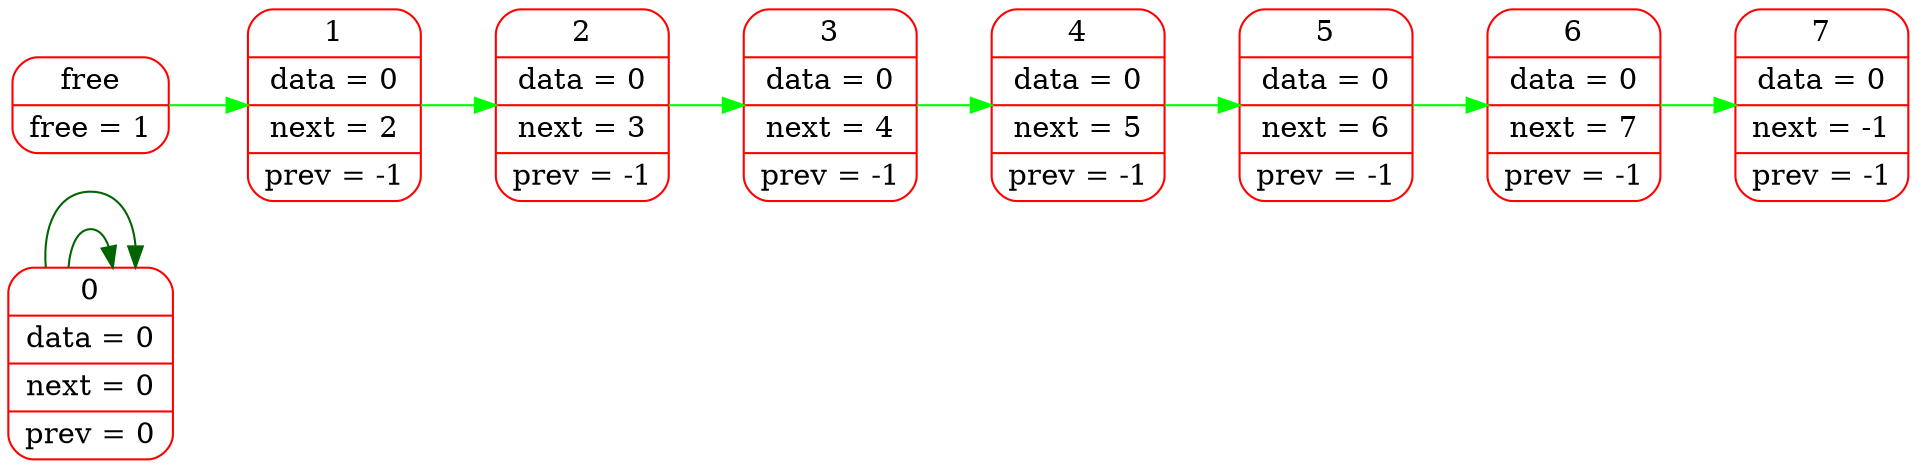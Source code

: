 digraph G{
rankdir=LR;
node[color="red",fontsize=14];
elem0[shape="Mrecord", label="0 | data = 0 | next = 0 | prev = 0"];
edge[color="darkgreen",fontsize=12, penwidth=1];
elem0->elem0;
edge[color="darkgreen",fontsize=12, penwidth=1];
elem0->elem0;
free[shape="Mrecord", label="free | free = 1"];
free_elem1[shape="Mrecord", label="1 | data = 0 | next = 2 | prev = -1"];
free_elem2[shape="Mrecord", label="2 | data = 0 | next = 3 | prev = -1"];
free_elem3[shape="Mrecord", label="3 | data = 0 | next = 4 | prev = -1"];
free_elem4[shape="Mrecord", label="4 | data = 0 | next = 5 | prev = -1"];
free_elem5[shape="Mrecord", label="5 | data = 0 | next = 6 | prev = -1"];
free_elem6[shape="Mrecord", label="6 | data = 0 | next = 7 | prev = -1"];
free_elem7[shape="Mrecord", label="7 | data = 0 | next = -1 | prev = -1"];
edge[color="green",fontsize=12, penwidth=1];
free->free_elem1->free_elem2->free_elem3->free_elem4->free_elem5->free_elem6->free_elem7;
}
